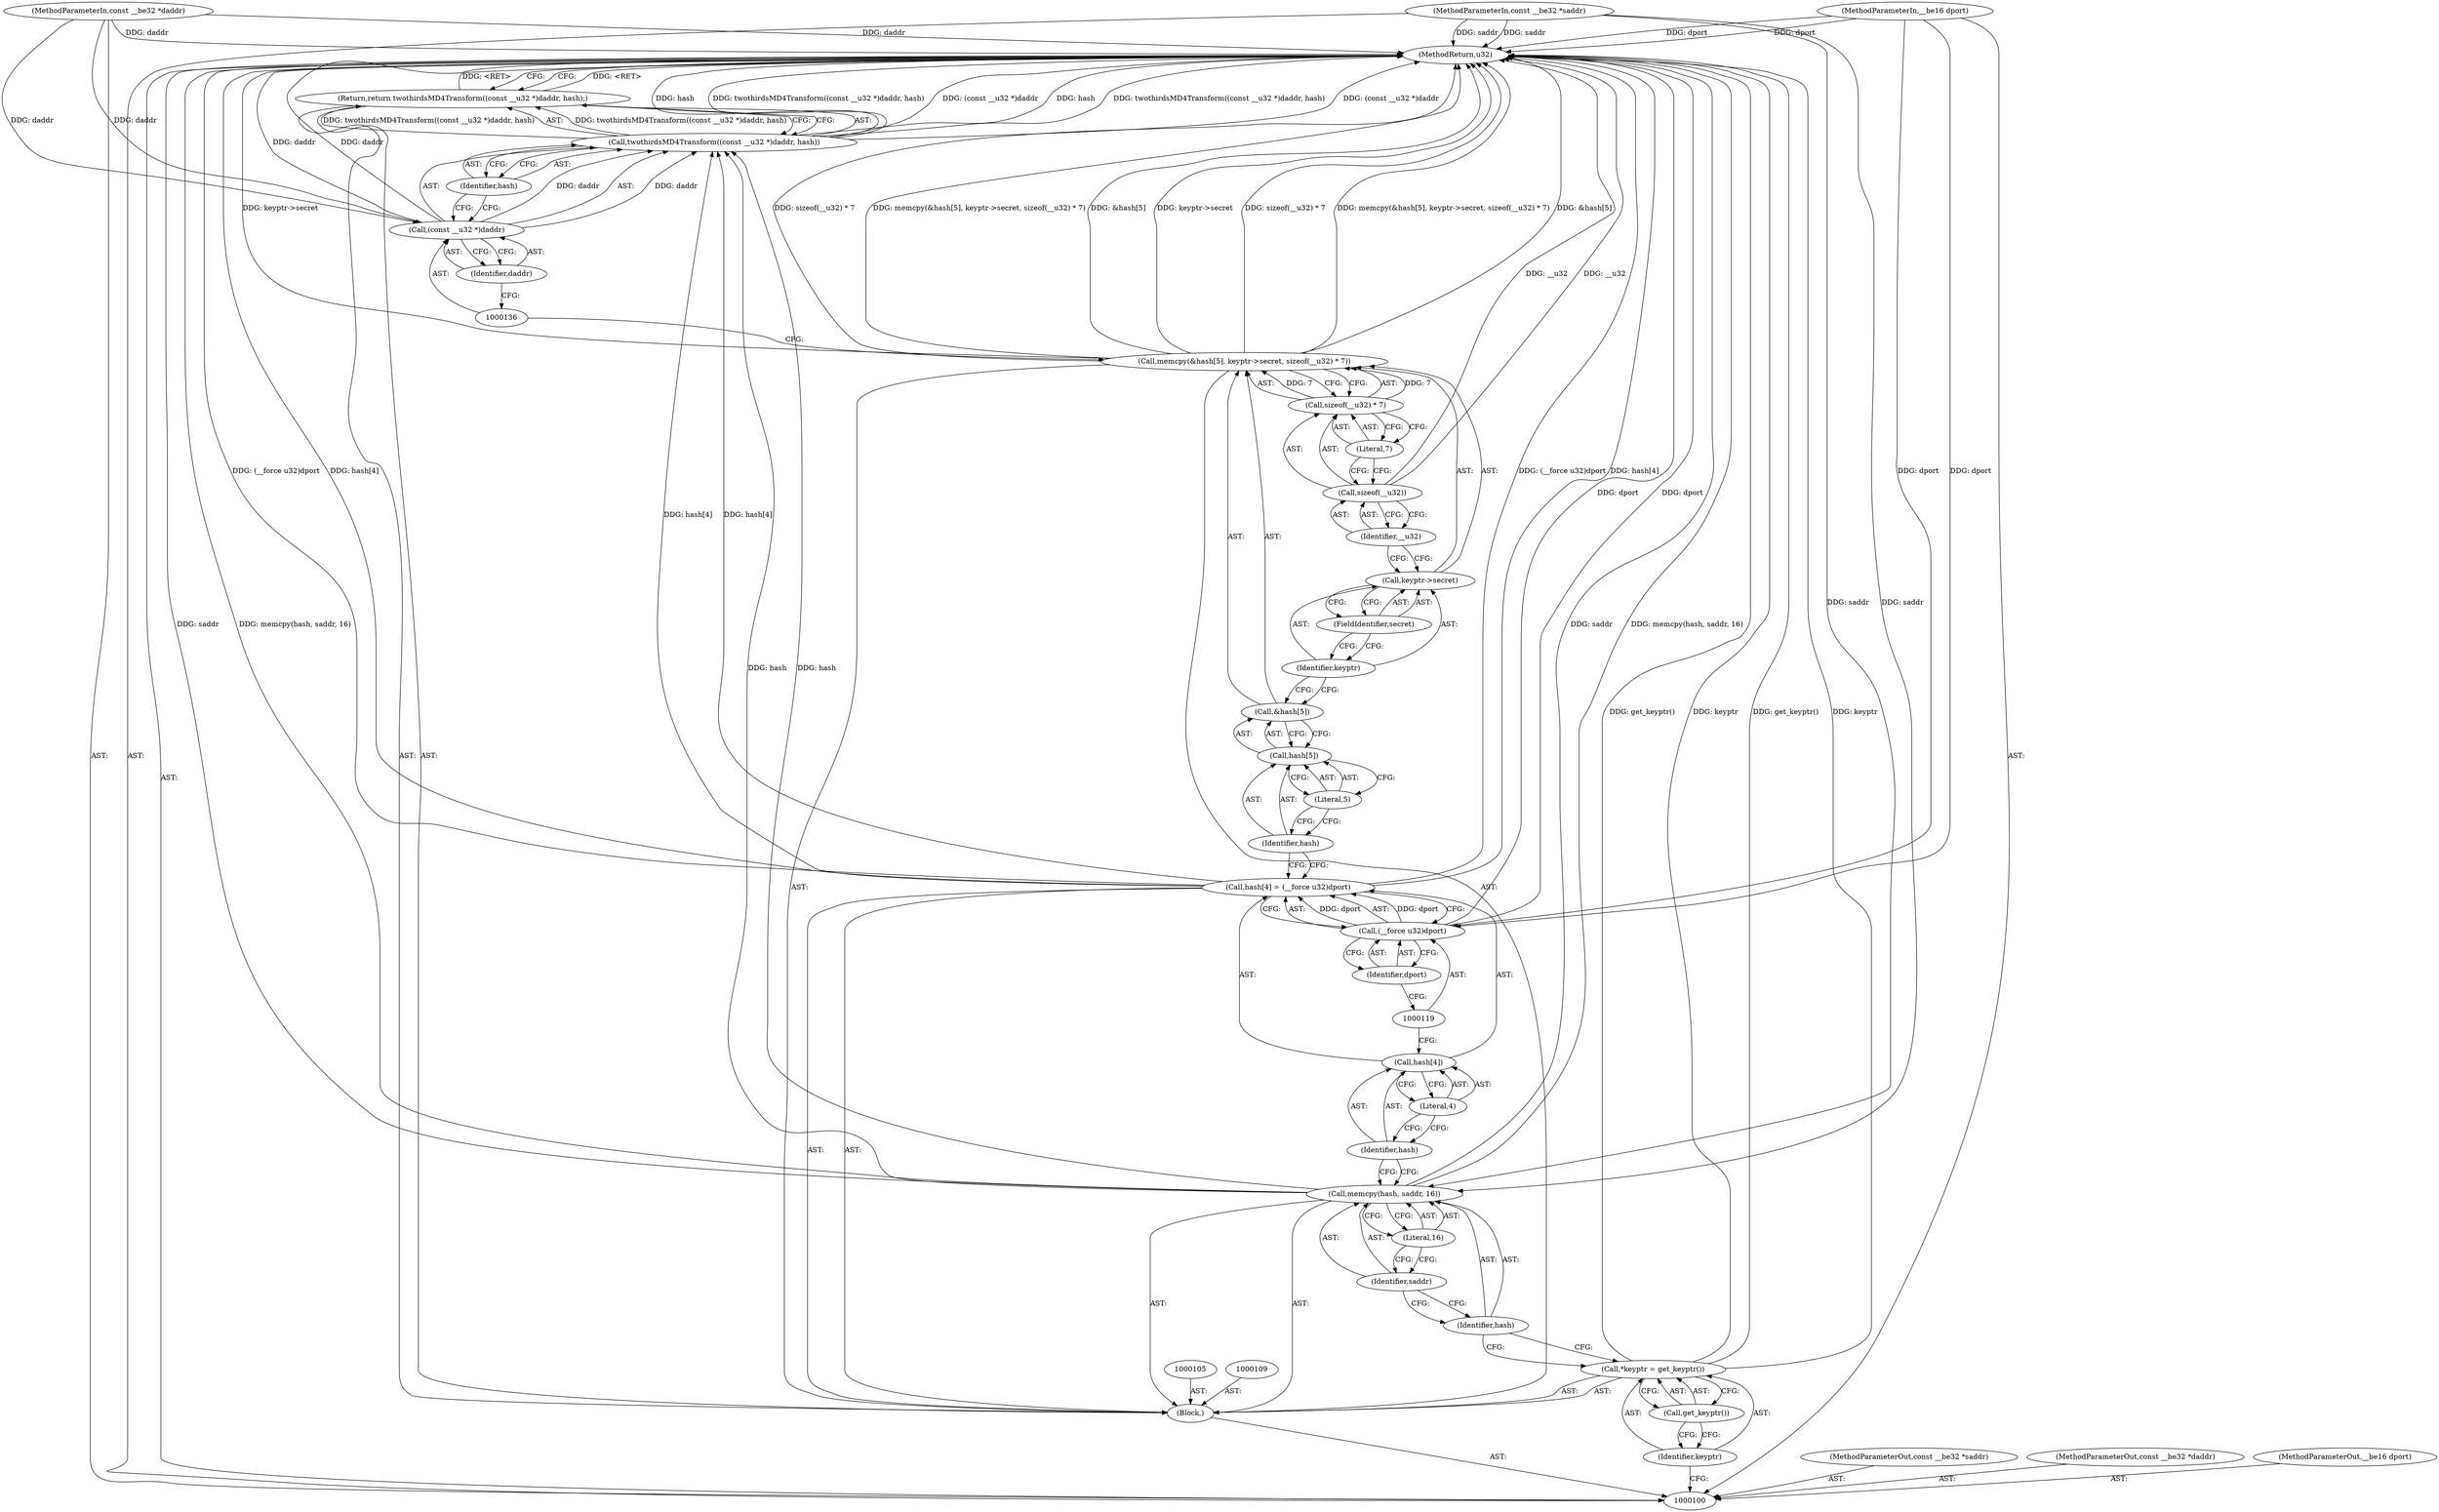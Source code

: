 digraph "1_linux_6e5714eaf77d79ae1c8b47e3e040ff5411b717ec_6" {
"1000139" [label="(MethodReturn,u32)"];
"1000101" [label="(MethodParameterIn,const __be32 *saddr)"];
"1000196" [label="(MethodParameterOut,const __be32 *saddr)"];
"1000102" [label="(MethodParameterIn,const __be32 *daddr)"];
"1000197" [label="(MethodParameterOut,const __be32 *daddr)"];
"1000103" [label="(MethodParameterIn,__be16 dport)"];
"1000198" [label="(MethodParameterOut,__be16 dport)"];
"1000104" [label="(Block,)"];
"1000106" [label="(Call,*keyptr = get_keyptr())"];
"1000107" [label="(Identifier,keyptr)"];
"1000108" [label="(Call,get_keyptr())"];
"1000110" [label="(Call,memcpy(hash, saddr, 16))"];
"1000112" [label="(Identifier,saddr)"];
"1000113" [label="(Literal,16)"];
"1000111" [label="(Identifier,hash)"];
"1000114" [label="(Call,hash[4] = (__force u32)dport)"];
"1000115" [label="(Call,hash[4])"];
"1000116" [label="(Identifier,hash)"];
"1000118" [label="(Call,(__force u32)dport)"];
"1000120" [label="(Identifier,dport)"];
"1000117" [label="(Literal,4)"];
"1000121" [label="(Call,memcpy(&hash[5], keyptr->secret, sizeof(__u32) * 7))"];
"1000125" [label="(Literal,5)"];
"1000126" [label="(Call,keyptr->secret)"];
"1000127" [label="(Identifier,keyptr)"];
"1000128" [label="(FieldIdentifier,secret)"];
"1000129" [label="(Call,sizeof(__u32) * 7)"];
"1000130" [label="(Call,sizeof(__u32))"];
"1000131" [label="(Identifier,__u32)"];
"1000132" [label="(Literal,7)"];
"1000122" [label="(Call,&hash[5])"];
"1000123" [label="(Call,hash[5])"];
"1000124" [label="(Identifier,hash)"];
"1000133" [label="(Return,return twothirdsMD4Transform((const __u32 *)daddr, hash);)"];
"1000135" [label="(Call,(const __u32 *)daddr)"];
"1000137" [label="(Identifier,daddr)"];
"1000138" [label="(Identifier,hash)"];
"1000134" [label="(Call,twothirdsMD4Transform((const __u32 *)daddr, hash))"];
"1000139" -> "1000100"  [label="AST: "];
"1000139" -> "1000133"  [label="CFG: "];
"1000106" -> "1000139"  [label="DDG: get_keyptr()"];
"1000106" -> "1000139"  [label="DDG: keyptr"];
"1000114" -> "1000139"  [label="DDG: (__force u32)dport"];
"1000114" -> "1000139"  [label="DDG: hash[4]"];
"1000121" -> "1000139"  [label="DDG: &hash[5]"];
"1000121" -> "1000139"  [label="DDG: keyptr->secret"];
"1000121" -> "1000139"  [label="DDG: sizeof(__u32) * 7"];
"1000121" -> "1000139"  [label="DDG: memcpy(&hash[5], keyptr->secret, sizeof(__u32) * 7)"];
"1000134" -> "1000139"  [label="DDG: hash"];
"1000134" -> "1000139"  [label="DDG: twothirdsMD4Transform((const __u32 *)daddr, hash)"];
"1000134" -> "1000139"  [label="DDG: (const __u32 *)daddr"];
"1000130" -> "1000139"  [label="DDG: __u32"];
"1000103" -> "1000139"  [label="DDG: dport"];
"1000102" -> "1000139"  [label="DDG: daddr"];
"1000110" -> "1000139"  [label="DDG: saddr"];
"1000110" -> "1000139"  [label="DDG: memcpy(hash, saddr, 16)"];
"1000101" -> "1000139"  [label="DDG: saddr"];
"1000118" -> "1000139"  [label="DDG: dport"];
"1000135" -> "1000139"  [label="DDG: daddr"];
"1000133" -> "1000139"  [label="DDG: <RET>"];
"1000101" -> "1000100"  [label="AST: "];
"1000101" -> "1000139"  [label="DDG: saddr"];
"1000101" -> "1000110"  [label="DDG: saddr"];
"1000196" -> "1000100"  [label="AST: "];
"1000102" -> "1000100"  [label="AST: "];
"1000102" -> "1000139"  [label="DDG: daddr"];
"1000102" -> "1000135"  [label="DDG: daddr"];
"1000197" -> "1000100"  [label="AST: "];
"1000103" -> "1000100"  [label="AST: "];
"1000103" -> "1000139"  [label="DDG: dport"];
"1000103" -> "1000118"  [label="DDG: dport"];
"1000198" -> "1000100"  [label="AST: "];
"1000104" -> "1000100"  [label="AST: "];
"1000105" -> "1000104"  [label="AST: "];
"1000106" -> "1000104"  [label="AST: "];
"1000109" -> "1000104"  [label="AST: "];
"1000110" -> "1000104"  [label="AST: "];
"1000114" -> "1000104"  [label="AST: "];
"1000121" -> "1000104"  [label="AST: "];
"1000133" -> "1000104"  [label="AST: "];
"1000106" -> "1000104"  [label="AST: "];
"1000106" -> "1000108"  [label="CFG: "];
"1000107" -> "1000106"  [label="AST: "];
"1000108" -> "1000106"  [label="AST: "];
"1000111" -> "1000106"  [label="CFG: "];
"1000106" -> "1000139"  [label="DDG: get_keyptr()"];
"1000106" -> "1000139"  [label="DDG: keyptr"];
"1000107" -> "1000106"  [label="AST: "];
"1000107" -> "1000100"  [label="CFG: "];
"1000108" -> "1000107"  [label="CFG: "];
"1000108" -> "1000106"  [label="AST: "];
"1000108" -> "1000107"  [label="CFG: "];
"1000106" -> "1000108"  [label="CFG: "];
"1000110" -> "1000104"  [label="AST: "];
"1000110" -> "1000113"  [label="CFG: "];
"1000111" -> "1000110"  [label="AST: "];
"1000112" -> "1000110"  [label="AST: "];
"1000113" -> "1000110"  [label="AST: "];
"1000116" -> "1000110"  [label="CFG: "];
"1000110" -> "1000139"  [label="DDG: saddr"];
"1000110" -> "1000139"  [label="DDG: memcpy(hash, saddr, 16)"];
"1000101" -> "1000110"  [label="DDG: saddr"];
"1000110" -> "1000134"  [label="DDG: hash"];
"1000112" -> "1000110"  [label="AST: "];
"1000112" -> "1000111"  [label="CFG: "];
"1000113" -> "1000112"  [label="CFG: "];
"1000113" -> "1000110"  [label="AST: "];
"1000113" -> "1000112"  [label="CFG: "];
"1000110" -> "1000113"  [label="CFG: "];
"1000111" -> "1000110"  [label="AST: "];
"1000111" -> "1000106"  [label="CFG: "];
"1000112" -> "1000111"  [label="CFG: "];
"1000114" -> "1000104"  [label="AST: "];
"1000114" -> "1000118"  [label="CFG: "];
"1000115" -> "1000114"  [label="AST: "];
"1000118" -> "1000114"  [label="AST: "];
"1000124" -> "1000114"  [label="CFG: "];
"1000114" -> "1000139"  [label="DDG: (__force u32)dport"];
"1000114" -> "1000139"  [label="DDG: hash[4]"];
"1000118" -> "1000114"  [label="DDG: dport"];
"1000114" -> "1000134"  [label="DDG: hash[4]"];
"1000115" -> "1000114"  [label="AST: "];
"1000115" -> "1000117"  [label="CFG: "];
"1000116" -> "1000115"  [label="AST: "];
"1000117" -> "1000115"  [label="AST: "];
"1000119" -> "1000115"  [label="CFG: "];
"1000116" -> "1000115"  [label="AST: "];
"1000116" -> "1000110"  [label="CFG: "];
"1000117" -> "1000116"  [label="CFG: "];
"1000118" -> "1000114"  [label="AST: "];
"1000118" -> "1000120"  [label="CFG: "];
"1000119" -> "1000118"  [label="AST: "];
"1000120" -> "1000118"  [label="AST: "];
"1000114" -> "1000118"  [label="CFG: "];
"1000118" -> "1000139"  [label="DDG: dport"];
"1000118" -> "1000114"  [label="DDG: dport"];
"1000103" -> "1000118"  [label="DDG: dport"];
"1000120" -> "1000118"  [label="AST: "];
"1000120" -> "1000119"  [label="CFG: "];
"1000118" -> "1000120"  [label="CFG: "];
"1000117" -> "1000115"  [label="AST: "];
"1000117" -> "1000116"  [label="CFG: "];
"1000115" -> "1000117"  [label="CFG: "];
"1000121" -> "1000104"  [label="AST: "];
"1000121" -> "1000129"  [label="CFG: "];
"1000122" -> "1000121"  [label="AST: "];
"1000126" -> "1000121"  [label="AST: "];
"1000129" -> "1000121"  [label="AST: "];
"1000136" -> "1000121"  [label="CFG: "];
"1000121" -> "1000139"  [label="DDG: &hash[5]"];
"1000121" -> "1000139"  [label="DDG: keyptr->secret"];
"1000121" -> "1000139"  [label="DDG: sizeof(__u32) * 7"];
"1000121" -> "1000139"  [label="DDG: memcpy(&hash[5], keyptr->secret, sizeof(__u32) * 7)"];
"1000129" -> "1000121"  [label="DDG: 7"];
"1000125" -> "1000123"  [label="AST: "];
"1000125" -> "1000124"  [label="CFG: "];
"1000123" -> "1000125"  [label="CFG: "];
"1000126" -> "1000121"  [label="AST: "];
"1000126" -> "1000128"  [label="CFG: "];
"1000127" -> "1000126"  [label="AST: "];
"1000128" -> "1000126"  [label="AST: "];
"1000131" -> "1000126"  [label="CFG: "];
"1000127" -> "1000126"  [label="AST: "];
"1000127" -> "1000122"  [label="CFG: "];
"1000128" -> "1000127"  [label="CFG: "];
"1000128" -> "1000126"  [label="AST: "];
"1000128" -> "1000127"  [label="CFG: "];
"1000126" -> "1000128"  [label="CFG: "];
"1000129" -> "1000121"  [label="AST: "];
"1000129" -> "1000132"  [label="CFG: "];
"1000130" -> "1000129"  [label="AST: "];
"1000132" -> "1000129"  [label="AST: "];
"1000121" -> "1000129"  [label="CFG: "];
"1000129" -> "1000121"  [label="DDG: 7"];
"1000130" -> "1000129"  [label="AST: "];
"1000130" -> "1000131"  [label="CFG: "];
"1000131" -> "1000130"  [label="AST: "];
"1000132" -> "1000130"  [label="CFG: "];
"1000130" -> "1000139"  [label="DDG: __u32"];
"1000131" -> "1000130"  [label="AST: "];
"1000131" -> "1000126"  [label="CFG: "];
"1000130" -> "1000131"  [label="CFG: "];
"1000132" -> "1000129"  [label="AST: "];
"1000132" -> "1000130"  [label="CFG: "];
"1000129" -> "1000132"  [label="CFG: "];
"1000122" -> "1000121"  [label="AST: "];
"1000122" -> "1000123"  [label="CFG: "];
"1000123" -> "1000122"  [label="AST: "];
"1000127" -> "1000122"  [label="CFG: "];
"1000123" -> "1000122"  [label="AST: "];
"1000123" -> "1000125"  [label="CFG: "];
"1000124" -> "1000123"  [label="AST: "];
"1000125" -> "1000123"  [label="AST: "];
"1000122" -> "1000123"  [label="CFG: "];
"1000124" -> "1000123"  [label="AST: "];
"1000124" -> "1000114"  [label="CFG: "];
"1000125" -> "1000124"  [label="CFG: "];
"1000133" -> "1000104"  [label="AST: "];
"1000133" -> "1000134"  [label="CFG: "];
"1000134" -> "1000133"  [label="AST: "];
"1000139" -> "1000133"  [label="CFG: "];
"1000133" -> "1000139"  [label="DDG: <RET>"];
"1000134" -> "1000133"  [label="DDG: twothirdsMD4Transform((const __u32 *)daddr, hash)"];
"1000135" -> "1000134"  [label="AST: "];
"1000135" -> "1000137"  [label="CFG: "];
"1000136" -> "1000135"  [label="AST: "];
"1000137" -> "1000135"  [label="AST: "];
"1000138" -> "1000135"  [label="CFG: "];
"1000135" -> "1000139"  [label="DDG: daddr"];
"1000135" -> "1000134"  [label="DDG: daddr"];
"1000102" -> "1000135"  [label="DDG: daddr"];
"1000137" -> "1000135"  [label="AST: "];
"1000137" -> "1000136"  [label="CFG: "];
"1000135" -> "1000137"  [label="CFG: "];
"1000138" -> "1000134"  [label="AST: "];
"1000138" -> "1000135"  [label="CFG: "];
"1000134" -> "1000138"  [label="CFG: "];
"1000134" -> "1000133"  [label="AST: "];
"1000134" -> "1000138"  [label="CFG: "];
"1000135" -> "1000134"  [label="AST: "];
"1000138" -> "1000134"  [label="AST: "];
"1000133" -> "1000134"  [label="CFG: "];
"1000134" -> "1000139"  [label="DDG: hash"];
"1000134" -> "1000139"  [label="DDG: twothirdsMD4Transform((const __u32 *)daddr, hash)"];
"1000134" -> "1000139"  [label="DDG: (const __u32 *)daddr"];
"1000134" -> "1000133"  [label="DDG: twothirdsMD4Transform((const __u32 *)daddr, hash)"];
"1000135" -> "1000134"  [label="DDG: daddr"];
"1000114" -> "1000134"  [label="DDG: hash[4]"];
"1000110" -> "1000134"  [label="DDG: hash"];
}
